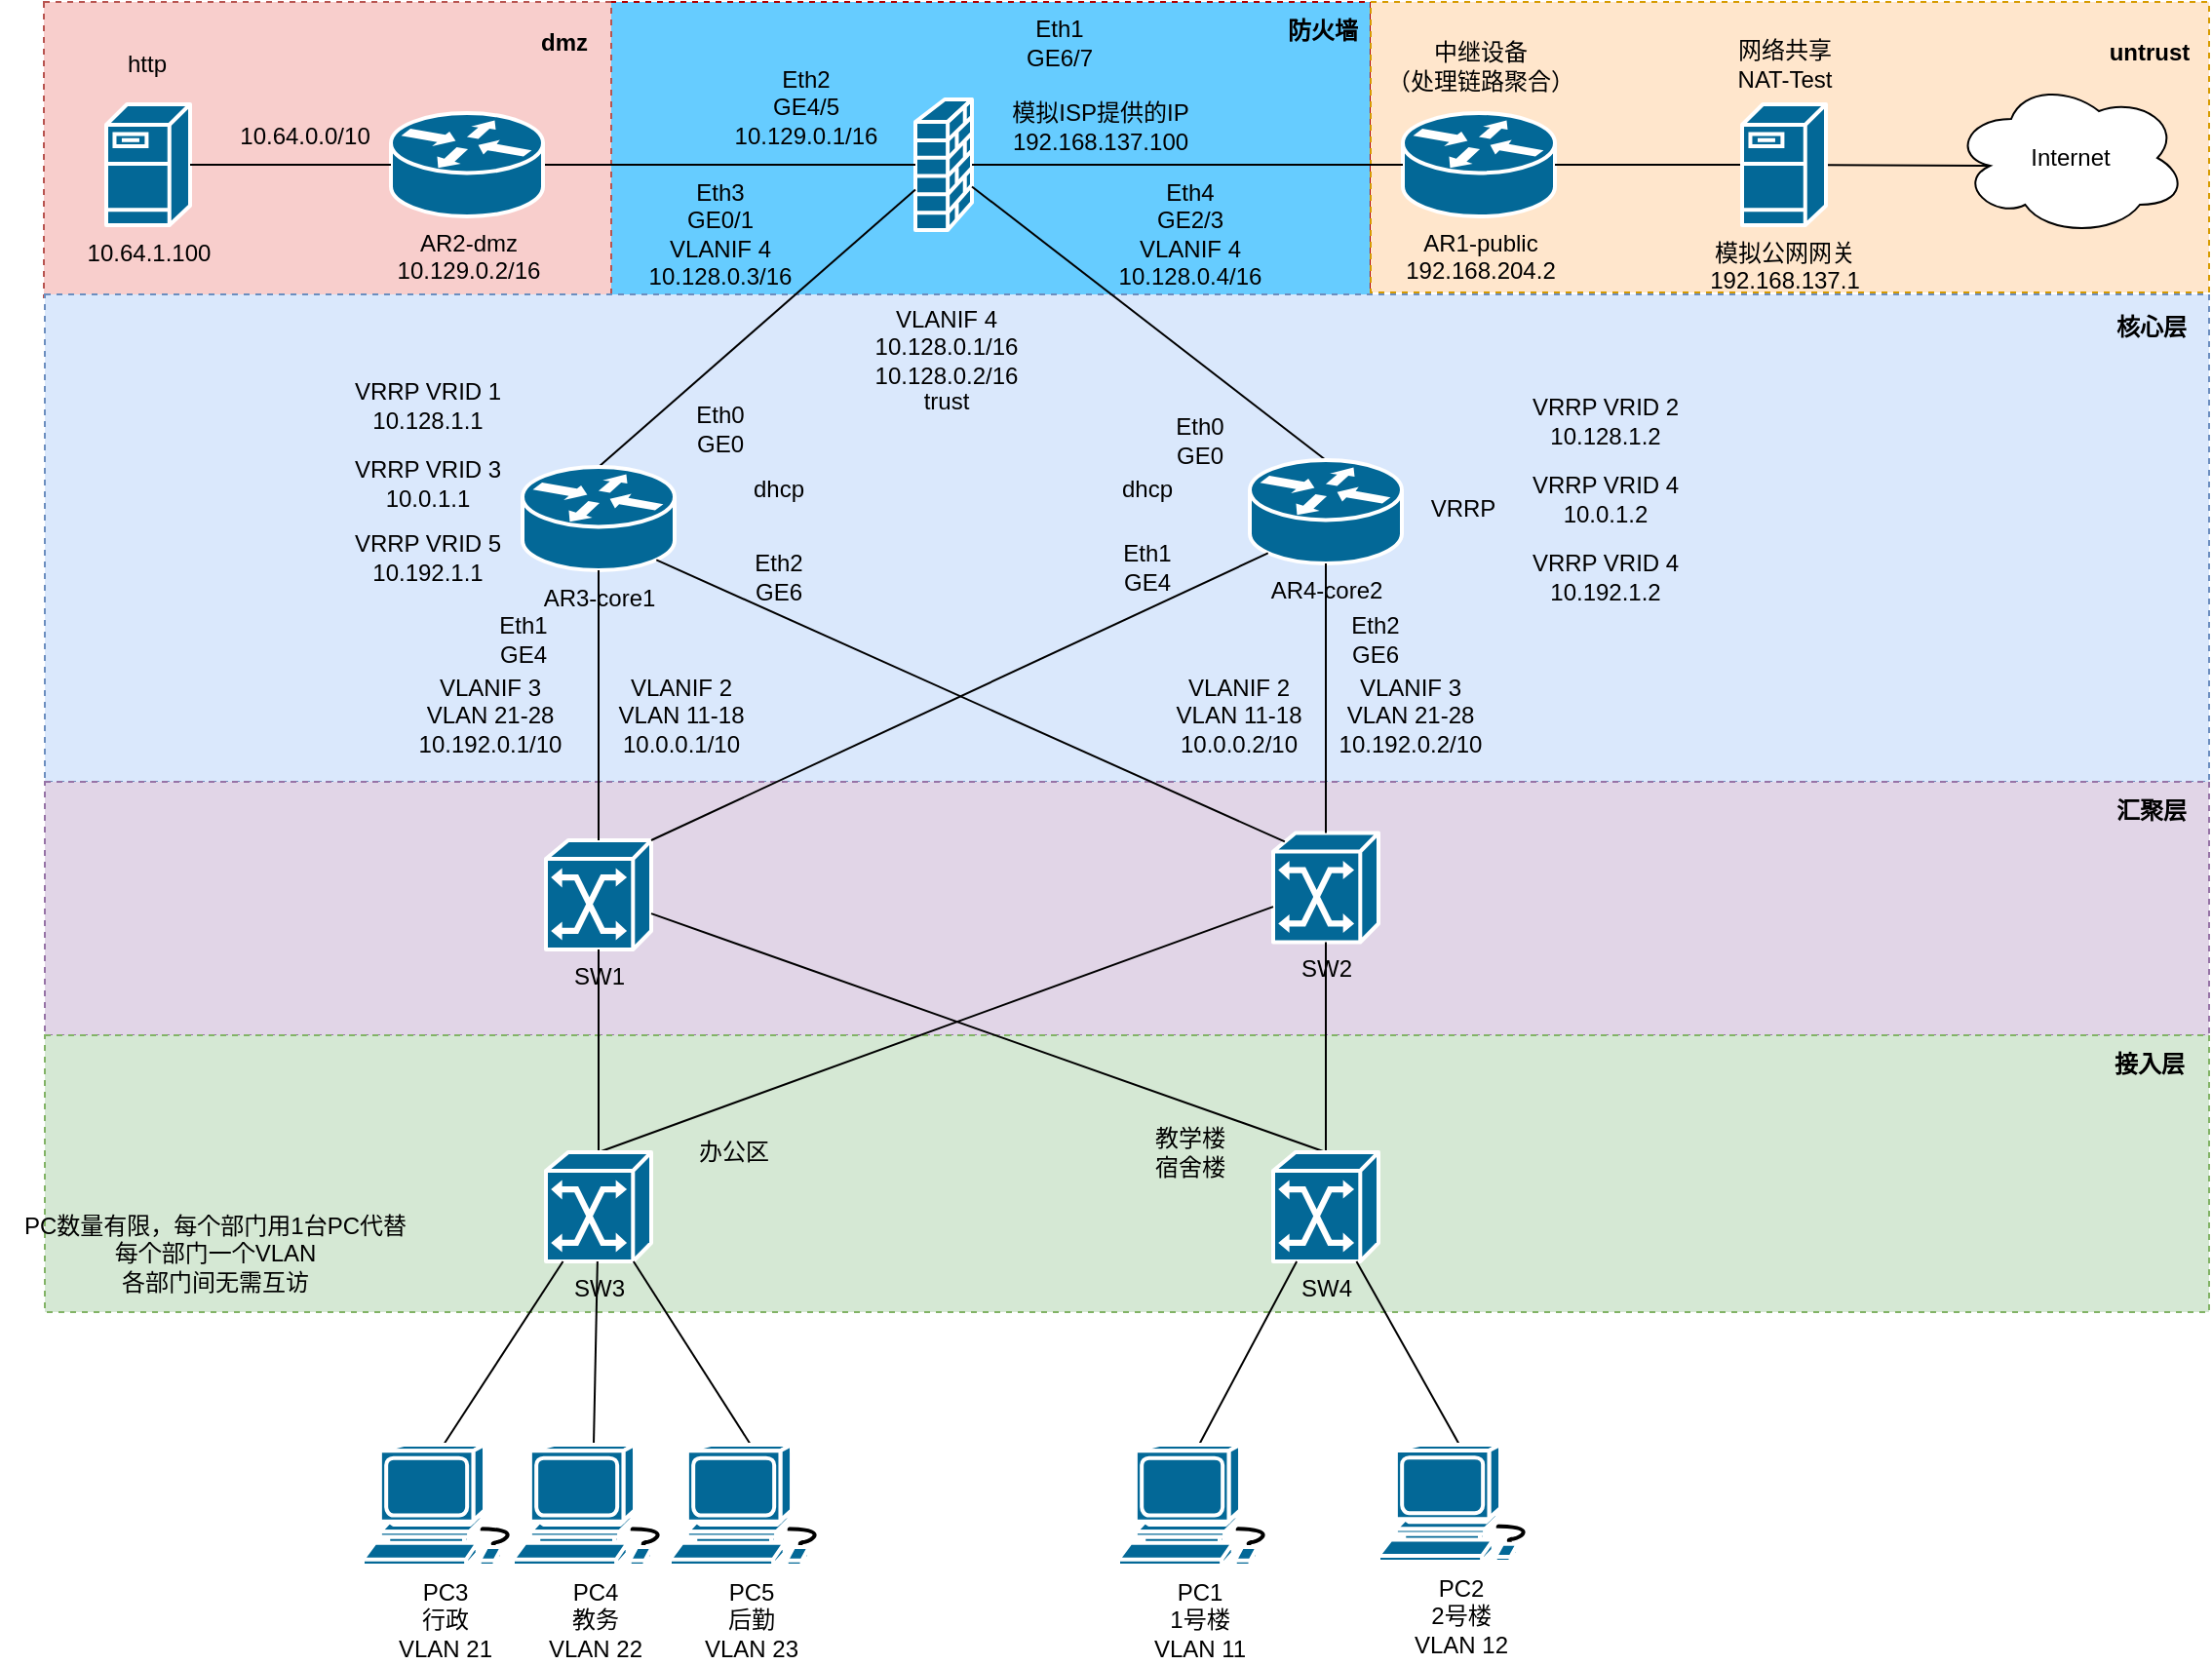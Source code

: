 <mxfile version="25.0.3">
  <diagram name="第 1 页" id="TNgkW0LLQJKGKH_O6mHP">
    <mxGraphModel dx="1621" dy="1171" grid="1" gridSize="10" guides="1" tooltips="1" connect="1" arrows="1" fold="1" page="0" pageScale="1" pageWidth="827" pageHeight="1169" math="0" shadow="0">
      <root>
        <mxCell id="0" />
        <mxCell id="1" parent="0" />
        <mxCell id="sXXriGGngjyK85Kr_pVM-2" value="" style="whiteSpace=wrap;html=1;fillColor=#66ccff;dashed=1;strokeColor=#B20000;fontColor=#ffffff;" vertex="1" parent="1">
          <mxGeometry x="230" y="-40" width="390" height="151.5" as="geometry" />
        </mxCell>
        <mxCell id="OKxPrB0xDgkwKKIO_z5v-99" value="" style="whiteSpace=wrap;html=1;fillColor=#f8cecc;dashed=1;strokeColor=#b85450;" parent="1" vertex="1">
          <mxGeometry x="-60.5" y="-40" width="291" height="151.5" as="geometry" />
        </mxCell>
        <mxCell id="OKxPrB0xDgkwKKIO_z5v-30" value="" style="whiteSpace=wrap;html=1;fillColor=#ffe6cc;dashed=1;strokeColor=#d79b00;" parent="1" vertex="1">
          <mxGeometry x="620" y="-40" width="430" height="149" as="geometry" />
        </mxCell>
        <mxCell id="OKxPrB0xDgkwKKIO_z5v-31" value="" style="whiteSpace=wrap;html=1;fillColor=#dae8fc;dashed=1;strokeColor=#6c8ebf;" parent="1" vertex="1">
          <mxGeometry x="-60" y="110" width="1110" height="250" as="geometry" />
        </mxCell>
        <mxCell id="OKxPrB0xDgkwKKIO_z5v-32" value="" style="whiteSpace=wrap;html=1;fillColor=#e1d5e7;dashed=1;strokeColor=#9673a6;" parent="1" vertex="1">
          <mxGeometry x="-60" y="360" width="1110" height="130" as="geometry" />
        </mxCell>
        <mxCell id="OKxPrB0xDgkwKKIO_z5v-33" value="" style="whiteSpace=wrap;html=1;fillColor=#d5e8d4;dashed=1;strokeColor=#82b366;" parent="1" vertex="1">
          <mxGeometry x="-60" y="490" width="1110" height="142" as="geometry" />
        </mxCell>
        <mxCell id="OKxPrB0xDgkwKKIO_z5v-1" value="AR1-public&lt;div&gt;192.168.204.2&lt;/div&gt;" style="shape=mxgraph.cisco.routers.router;sketch=0;html=1;pointerEvents=1;dashed=0;fillColor=#036897;strokeColor=#ffffff;strokeWidth=2;verticalLabelPosition=bottom;verticalAlign=top;align=center;outlineConnect=0;" parent="1" vertex="1">
          <mxGeometry x="636.5" y="17" width="78" height="53" as="geometry" />
        </mxCell>
        <mxCell id="WaT7aZ4GV9jZIhNz12hq-2" style="rounded=0;orthogonalLoop=1;jettySize=auto;html=1;exitX=0.16;exitY=0.55;exitDx=0;exitDy=0;exitPerimeter=0;endArrow=none;endFill=0;" parent="1" source="OKxPrB0xDgkwKKIO_z5v-2" target="WaT7aZ4GV9jZIhNz12hq-1" edge="1">
          <mxGeometry relative="1" as="geometry" />
        </mxCell>
        <mxCell id="OKxPrB0xDgkwKKIO_z5v-2" value="Internet" style="ellipse;shape=cloud;whiteSpace=wrap;html=1;" parent="1" vertex="1">
          <mxGeometry x="918.5" width="120" height="80" as="geometry" />
        </mxCell>
        <mxCell id="OKxPrB0xDgkwKKIO_z5v-3" style="rounded=0;orthogonalLoop=1;jettySize=auto;html=1;exitX=1;exitY=0.5;exitDx=0;exitDy=0;exitPerimeter=0;endArrow=none;endFill=0;" parent="1" source="OKxPrB0xDgkwKKIO_z5v-1" target="WaT7aZ4GV9jZIhNz12hq-1" edge="1">
          <mxGeometry relative="1" as="geometry" />
        </mxCell>
        <mxCell id="OKxPrB0xDgkwKKIO_z5v-4" value="" style="shape=mxgraph.cisco.security.firewall;sketch=0;html=1;pointerEvents=1;dashed=0;fillColor=#036897;strokeColor=#ffffff;strokeWidth=2;verticalLabelPosition=bottom;verticalAlign=top;align=center;outlineConnect=0;" parent="1" vertex="1">
          <mxGeometry x="386.5" y="10" width="29" height="67" as="geometry" />
        </mxCell>
        <mxCell id="OKxPrB0xDgkwKKIO_z5v-5" style="rounded=0;orthogonalLoop=1;jettySize=auto;html=1;exitX=1;exitY=0.5;exitDx=0;exitDy=0;exitPerimeter=0;entryX=0;entryY=0.5;entryDx=0;entryDy=0;entryPerimeter=0;endArrow=none;endFill=0;" parent="1" source="OKxPrB0xDgkwKKIO_z5v-4" target="OKxPrB0xDgkwKKIO_z5v-1" edge="1">
          <mxGeometry relative="1" as="geometry" />
        </mxCell>
        <mxCell id="OKxPrB0xDgkwKKIO_z5v-6" value="10.64.1.100" style="shape=mxgraph.cisco.servers.fileserver;sketch=0;html=1;pointerEvents=1;dashed=0;fillColor=#036897;strokeColor=#ffffff;strokeWidth=2;verticalLabelPosition=bottom;verticalAlign=top;align=center;outlineConnect=0;" parent="1" vertex="1">
          <mxGeometry x="-28.5" y="12.5" width="43" height="62" as="geometry" />
        </mxCell>
        <mxCell id="OKxPrB0xDgkwKKIO_z5v-9" style="rounded=0;orthogonalLoop=1;jettySize=auto;html=1;entryX=0;entryY=0.5;entryDx=0;entryDy=0;entryPerimeter=0;exitX=1;exitY=0.5;exitDx=0;exitDy=0;exitPerimeter=0;endArrow=none;endFill=0;" parent="1" source="OKxPrB0xDgkwKKIO_z5v-15" target="OKxPrB0xDgkwKKIO_z5v-4" edge="1">
          <mxGeometry relative="1" as="geometry">
            <mxPoint x="285.5" y="63.5" as="sourcePoint" />
          </mxGeometry>
        </mxCell>
        <mxCell id="OKxPrB0xDgkwKKIO_z5v-11" value="SW1" style="shape=mxgraph.cisco.switches.atm_switch;sketch=0;html=1;pointerEvents=1;dashed=0;fillColor=#036897;strokeColor=#ffffff;strokeWidth=2;verticalLabelPosition=bottom;verticalAlign=top;align=center;outlineConnect=0;" parent="1" vertex="1">
          <mxGeometry x="197" y="390" width="54" height="56" as="geometry" />
        </mxCell>
        <mxCell id="OKxPrB0xDgkwKKIO_z5v-12" value="SW2" style="shape=mxgraph.cisco.switches.atm_switch;sketch=0;html=1;pointerEvents=1;dashed=0;fillColor=#036897;strokeColor=#ffffff;strokeWidth=2;verticalLabelPosition=bottom;verticalAlign=top;align=center;outlineConnect=0;" parent="1" vertex="1">
          <mxGeometry x="570" y="386.25" width="54" height="56" as="geometry" />
        </mxCell>
        <mxCell id="OKxPrB0xDgkwKKIO_z5v-16" style="rounded=0;orthogonalLoop=1;jettySize=auto;html=1;exitX=0.5;exitY=0;exitDx=0;exitDy=0;exitPerimeter=0;endArrow=none;endFill=0;" parent="1" source="OKxPrB0xDgkwKKIO_z5v-13" target="OKxPrB0xDgkwKKIO_z5v-4" edge="1">
          <mxGeometry relative="1" as="geometry" />
        </mxCell>
        <mxCell id="OKxPrB0xDgkwKKIO_z5v-13" value="AR3-core1" style="shape=mxgraph.cisco.routers.router;sketch=0;html=1;pointerEvents=1;dashed=0;fillColor=#036897;strokeColor=#ffffff;strokeWidth=2;verticalLabelPosition=bottom;verticalAlign=top;align=center;outlineConnect=0;" parent="1" vertex="1">
          <mxGeometry x="185" y="198.5" width="78" height="53" as="geometry" />
        </mxCell>
        <mxCell id="OKxPrB0xDgkwKKIO_z5v-17" style="rounded=0;orthogonalLoop=1;jettySize=auto;html=1;exitX=0.5;exitY=0;exitDx=0;exitDy=0;exitPerimeter=0;endArrow=none;endFill=0;" parent="1" source="OKxPrB0xDgkwKKIO_z5v-14" target="OKxPrB0xDgkwKKIO_z5v-4" edge="1">
          <mxGeometry relative="1" as="geometry">
            <mxPoint x="437" y="120" as="targetPoint" />
          </mxGeometry>
        </mxCell>
        <mxCell id="OKxPrB0xDgkwKKIO_z5v-14" value="AR4-core2" style="shape=mxgraph.cisco.routers.router;sketch=0;html=1;pointerEvents=1;dashed=0;fillColor=#036897;strokeColor=#ffffff;strokeWidth=2;verticalLabelPosition=bottom;verticalAlign=top;align=center;outlineConnect=0;" parent="1" vertex="1">
          <mxGeometry x="558" y="195" width="78" height="53" as="geometry" />
        </mxCell>
        <mxCell id="OKxPrB0xDgkwKKIO_z5v-15" value="AR2-dmz&lt;div&gt;10.129.0.2/16&lt;/div&gt;" style="shape=mxgraph.cisco.routers.router;sketch=0;html=1;pointerEvents=1;dashed=0;fillColor=#036897;strokeColor=#ffffff;strokeWidth=2;verticalLabelPosition=bottom;verticalAlign=top;align=center;outlineConnect=0;" parent="1" vertex="1">
          <mxGeometry x="117.5" y="17" width="78" height="53" as="geometry" />
        </mxCell>
        <mxCell id="OKxPrB0xDgkwKKIO_z5v-20" style="rounded=0;orthogonalLoop=1;jettySize=auto;html=1;exitX=0.5;exitY=0;exitDx=0;exitDy=0;exitPerimeter=0;entryX=0.5;entryY=1;entryDx=0;entryDy=0;entryPerimeter=0;endArrow=none;endFill=0;" parent="1" source="OKxPrB0xDgkwKKIO_z5v-11" target="OKxPrB0xDgkwKKIO_z5v-13" edge="1">
          <mxGeometry relative="1" as="geometry" />
        </mxCell>
        <mxCell id="OKxPrB0xDgkwKKIO_z5v-21" style="rounded=0;orthogonalLoop=1;jettySize=auto;html=1;exitX=0.5;exitY=0;exitDx=0;exitDy=0;exitPerimeter=0;entryX=0.5;entryY=1;entryDx=0;entryDy=0;entryPerimeter=0;endArrow=none;endFill=0;" parent="1" source="OKxPrB0xDgkwKKIO_z5v-12" target="OKxPrB0xDgkwKKIO_z5v-14" edge="1">
          <mxGeometry relative="1" as="geometry" />
        </mxCell>
        <mxCell id="OKxPrB0xDgkwKKIO_z5v-23" style="rounded=0;orthogonalLoop=1;jettySize=auto;html=1;exitX=0.11;exitY=0.08;exitDx=0;exitDy=0;exitPerimeter=0;entryX=0.88;entryY=0.9;entryDx=0;entryDy=0;entryPerimeter=0;endArrow=none;endFill=0;" parent="1" source="OKxPrB0xDgkwKKIO_z5v-12" target="OKxPrB0xDgkwKKIO_z5v-13" edge="1">
          <mxGeometry relative="1" as="geometry" />
        </mxCell>
        <mxCell id="OKxPrB0xDgkwKKIO_z5v-24" style="rounded=0;orthogonalLoop=1;jettySize=auto;html=1;exitX=1;exitY=0;exitDx=0;exitDy=0;exitPerimeter=0;entryX=0.12;entryY=0.9;entryDx=0;entryDy=0;entryPerimeter=0;endArrow=none;endFill=0;" parent="1" source="OKxPrB0xDgkwKKIO_z5v-11" target="OKxPrB0xDgkwKKIO_z5v-14" edge="1">
          <mxGeometry relative="1" as="geometry" />
        </mxCell>
        <mxCell id="OKxPrB0xDgkwKKIO_z5v-45" style="rounded=0;orthogonalLoop=1;jettySize=auto;html=1;exitX=0.5;exitY=0;exitDx=0;exitDy=0;exitPerimeter=0;endArrow=none;endFill=0;" parent="1" source="OKxPrB0xDgkwKKIO_z5v-26" target="OKxPrB0xDgkwKKIO_z5v-11" edge="1">
          <mxGeometry relative="1" as="geometry" />
        </mxCell>
        <mxCell id="OKxPrB0xDgkwKKIO_z5v-48" style="rounded=0;orthogonalLoop=1;jettySize=auto;html=1;exitX=0.5;exitY=0;exitDx=0;exitDy=0;exitPerimeter=0;endArrow=none;endFill=0;" parent="1" source="OKxPrB0xDgkwKKIO_z5v-26" target="OKxPrB0xDgkwKKIO_z5v-12" edge="1">
          <mxGeometry relative="1" as="geometry" />
        </mxCell>
        <mxCell id="OKxPrB0xDgkwKKIO_z5v-26" value="SW3" style="shape=mxgraph.cisco.switches.atm_switch;sketch=0;html=1;pointerEvents=1;dashed=0;fillColor=#036897;strokeColor=#ffffff;strokeWidth=2;verticalLabelPosition=bottom;verticalAlign=top;align=center;outlineConnect=0;" parent="1" vertex="1">
          <mxGeometry x="197" y="550" width="54" height="56" as="geometry" />
        </mxCell>
        <mxCell id="OKxPrB0xDgkwKKIO_z5v-49" style="rounded=0;orthogonalLoop=1;jettySize=auto;html=1;exitX=0.5;exitY=0;exitDx=0;exitDy=0;exitPerimeter=0;endArrow=none;endFill=0;" parent="1" source="OKxPrB0xDgkwKKIO_z5v-27" target="OKxPrB0xDgkwKKIO_z5v-11" edge="1">
          <mxGeometry relative="1" as="geometry" />
        </mxCell>
        <mxCell id="OKxPrB0xDgkwKKIO_z5v-50" style="rounded=0;orthogonalLoop=1;jettySize=auto;html=1;exitX=0.5;exitY=0;exitDx=0;exitDy=0;exitPerimeter=0;endArrow=none;endFill=0;" parent="1" source="OKxPrB0xDgkwKKIO_z5v-27" target="OKxPrB0xDgkwKKIO_z5v-12" edge="1">
          <mxGeometry relative="1" as="geometry" />
        </mxCell>
        <mxCell id="OKxPrB0xDgkwKKIO_z5v-27" value="SW4" style="shape=mxgraph.cisco.switches.atm_switch;sketch=0;html=1;pointerEvents=1;dashed=0;fillColor=#036897;strokeColor=#ffffff;strokeWidth=2;verticalLabelPosition=bottom;verticalAlign=top;align=center;outlineConnect=0;" parent="1" vertex="1">
          <mxGeometry x="570" y="550" width="54" height="56" as="geometry" />
        </mxCell>
        <mxCell id="OKxPrB0xDgkwKKIO_z5v-43" style="rounded=0;orthogonalLoop=1;jettySize=auto;html=1;exitX=0.5;exitY=0;exitDx=0;exitDy=0;exitPerimeter=0;endArrow=none;endFill=0;" parent="1" source="OKxPrB0xDgkwKKIO_z5v-39" target="OKxPrB0xDgkwKKIO_z5v-26" edge="1">
          <mxGeometry relative="1" as="geometry" />
        </mxCell>
        <mxCell id="OKxPrB0xDgkwKKIO_z5v-39" value="&lt;div&gt;PC3&lt;/div&gt;行政&lt;div&gt;VLAN 21&lt;/div&gt;" style="shape=mxgraph.cisco.computers_and_peripherals.workstation;sketch=0;html=1;pointerEvents=1;dashed=0;fillColor=#036897;strokeColor=#ffffff;strokeWidth=2;verticalLabelPosition=bottom;verticalAlign=top;align=center;outlineConnect=0;" parent="1" vertex="1">
          <mxGeometry x="103" y="700" width="83" height="62" as="geometry" />
        </mxCell>
        <mxCell id="OKxPrB0xDgkwKKIO_z5v-44" style="rounded=0;orthogonalLoop=1;jettySize=auto;html=1;exitX=0.5;exitY=0;exitDx=0;exitDy=0;exitPerimeter=0;endArrow=none;endFill=0;" parent="1" source="OKxPrB0xDgkwKKIO_z5v-40" target="OKxPrB0xDgkwKKIO_z5v-26" edge="1">
          <mxGeometry relative="1" as="geometry" />
        </mxCell>
        <mxCell id="OKxPrB0xDgkwKKIO_z5v-40" value="&lt;div&gt;PC4&lt;/div&gt;&lt;div&gt;教务&lt;/div&gt;&lt;div&gt;VLAN 22&lt;/div&gt;" style="shape=mxgraph.cisco.computers_and_peripherals.workstation;sketch=0;html=1;pointerEvents=1;dashed=0;fillColor=#036897;strokeColor=#ffffff;strokeWidth=2;verticalLabelPosition=bottom;verticalAlign=top;align=center;outlineConnect=0;" parent="1" vertex="1">
          <mxGeometry x="180" y="700" width="83" height="62" as="geometry" />
        </mxCell>
        <mxCell id="OKxPrB0xDgkwKKIO_z5v-51" style="rounded=0;orthogonalLoop=1;jettySize=auto;html=1;exitX=0.5;exitY=0;exitDx=0;exitDy=0;exitPerimeter=0;endArrow=none;endFill=0;" parent="1" source="OKxPrB0xDgkwKKIO_z5v-41" target="OKxPrB0xDgkwKKIO_z5v-27" edge="1">
          <mxGeometry relative="1" as="geometry" />
        </mxCell>
        <mxCell id="OKxPrB0xDgkwKKIO_z5v-41" value="&lt;div&gt;PC1&lt;/div&gt;1号楼&lt;div&gt;VLAN 11&lt;/div&gt;" style="shape=mxgraph.cisco.computers_and_peripherals.workstation;sketch=0;html=1;pointerEvents=1;dashed=0;fillColor=#036897;strokeColor=#ffffff;strokeWidth=2;verticalLabelPosition=bottom;verticalAlign=top;align=center;outlineConnect=0;" parent="1" vertex="1">
          <mxGeometry x="490.5" y="700" width="83" height="62" as="geometry" />
        </mxCell>
        <mxCell id="OKxPrB0xDgkwKKIO_z5v-52" style="rounded=0;orthogonalLoop=1;jettySize=auto;html=1;exitX=0.5;exitY=0;exitDx=0;exitDy=0;exitPerimeter=0;endArrow=none;endFill=0;" parent="1" source="OKxPrB0xDgkwKKIO_z5v-42" target="OKxPrB0xDgkwKKIO_z5v-27" edge="1">
          <mxGeometry relative="1" as="geometry" />
        </mxCell>
        <mxCell id="OKxPrB0xDgkwKKIO_z5v-42" value="&lt;div&gt;PC2&lt;/div&gt;2号楼&lt;div&gt;VLAN 12&lt;/div&gt;" style="shape=mxgraph.cisco.computers_and_peripherals.workstation;sketch=0;html=1;pointerEvents=1;dashed=0;fillColor=#036897;strokeColor=#ffffff;strokeWidth=2;verticalLabelPosition=bottom;verticalAlign=top;align=center;outlineConnect=0;" parent="1" vertex="1">
          <mxGeometry x="624" y="700" width="83" height="60" as="geometry" />
        </mxCell>
        <mxCell id="OKxPrB0xDgkwKKIO_z5v-57" value="&lt;b&gt;dmz&lt;/b&gt;" style="text;html=1;align=center;verticalAlign=middle;resizable=0;points=[];autosize=1;strokeColor=none;fillColor=none;" parent="1" vertex="1">
          <mxGeometry x="180.5" y="-34.5" width="50" height="30" as="geometry" />
        </mxCell>
        <mxCell id="OKxPrB0xDgkwKKIO_z5v-60" value="trust" style="text;html=1;align=center;verticalAlign=middle;resizable=0;points=[];autosize=1;strokeColor=none;fillColor=none;" parent="1" vertex="1">
          <mxGeometry x="377" y="150" width="50" height="30" as="geometry" />
        </mxCell>
        <mxCell id="OKxPrB0xDgkwKKIO_z5v-63" value="&lt;b&gt;untrust&lt;/b&gt;" style="text;html=1;align=center;verticalAlign=middle;resizable=0;points=[];autosize=1;strokeColor=none;fillColor=none;" parent="1" vertex="1">
          <mxGeometry x="988.5" y="-29.5" width="60" height="30" as="geometry" />
        </mxCell>
        <mxCell id="OKxPrB0xDgkwKKIO_z5v-64" value="&lt;b&gt;核心层&lt;/b&gt;" style="text;html=1;align=center;verticalAlign=middle;resizable=0;points=[];autosize=1;strokeColor=none;fillColor=none;" parent="1" vertex="1">
          <mxGeometry x="990" y="111.5" width="60" height="30" as="geometry" />
        </mxCell>
        <mxCell id="OKxPrB0xDgkwKKIO_z5v-66" value="&lt;b&gt;汇聚层&lt;/b&gt;" style="text;html=1;align=center;verticalAlign=middle;resizable=0;points=[];autosize=1;strokeColor=none;fillColor=none;" parent="1" vertex="1">
          <mxGeometry x="990" y="360" width="60" height="30" as="geometry" />
        </mxCell>
        <mxCell id="OKxPrB0xDgkwKKIO_z5v-67" value="&lt;b&gt;接入层&lt;/b&gt;" style="text;html=1;align=center;verticalAlign=middle;resizable=0;points=[];autosize=1;strokeColor=none;fillColor=none;" parent="1" vertex="1">
          <mxGeometry x="988.5" y="490" width="60" height="30" as="geometry" />
        </mxCell>
        <mxCell id="OKxPrB0xDgkwKKIO_z5v-69" value="dhcp" style="text;html=1;align=center;verticalAlign=middle;resizable=0;points=[];autosize=1;strokeColor=none;fillColor=none;" parent="1" vertex="1">
          <mxGeometry x="291" y="195" width="50" height="30" as="geometry" />
        </mxCell>
        <mxCell id="OKxPrB0xDgkwKKIO_z5v-71" value="http" style="text;html=1;align=center;verticalAlign=middle;resizable=0;points=[];autosize=1;strokeColor=none;fillColor=none;" parent="1" vertex="1">
          <mxGeometry x="-28.5" y="-23.5" width="40" height="30" as="geometry" />
        </mxCell>
        <mxCell id="OKxPrB0xDgkwKKIO_z5v-74" value="PC数量有限，每个部门用1台PC代替&lt;div&gt;&lt;div&gt;每个部门一个VLAN&lt;/div&gt;&lt;/div&gt;&lt;div&gt;各部门间无需互访&lt;/div&gt;" style="text;html=1;align=center;verticalAlign=middle;resizable=0;points=[];autosize=1;strokeColor=none;fillColor=none;" parent="1" vertex="1">
          <mxGeometry x="-83" y="572" width="220" height="60" as="geometry" />
        </mxCell>
        <mxCell id="OKxPrB0xDgkwKKIO_z5v-75" value="办公区" style="text;html=1;align=center;verticalAlign=middle;resizable=0;points=[];autosize=1;strokeColor=none;fillColor=none;" parent="1" vertex="1">
          <mxGeometry x="263" y="535" width="60" height="30" as="geometry" />
        </mxCell>
        <mxCell id="OKxPrB0xDgkwKKIO_z5v-76" value="教学楼&lt;div&gt;宿舍楼&lt;/div&gt;" style="text;html=1;align=center;verticalAlign=middle;resizable=0;points=[];autosize=1;strokeColor=none;fillColor=none;" parent="1" vertex="1">
          <mxGeometry x="497" y="530" width="60" height="40" as="geometry" />
        </mxCell>
        <mxCell id="OKxPrB0xDgkwKKIO_z5v-80" value="10.64.0.0/10" style="text;html=1;align=center;verticalAlign=middle;resizable=0;points=[];autosize=1;strokeColor=none;fillColor=none;" parent="1" vertex="1">
          <mxGeometry x="27.5" y="13.5" width="90" height="30" as="geometry" />
        </mxCell>
        <mxCell id="OKxPrB0xDgkwKKIO_z5v-84" value="模拟ISP提供的IP&lt;div&gt;192.168.137.100&lt;/div&gt;" style="text;html=1;align=center;verticalAlign=middle;resizable=0;points=[];autosize=1;strokeColor=none;fillColor=none;" parent="1" vertex="1">
          <mxGeometry x="425.5" y="3.5" width="110" height="40" as="geometry" />
        </mxCell>
        <mxCell id="OKxPrB0xDgkwKKIO_z5v-85" value="VRRP" style="text;html=1;align=center;verticalAlign=middle;resizable=0;points=[];autosize=1;strokeColor=none;fillColor=none;" parent="1" vertex="1">
          <mxGeometry x="636.5" y="205" width="60" height="30" as="geometry" />
        </mxCell>
        <mxCell id="OKxPrB0xDgkwKKIO_z5v-88" style="rounded=0;orthogonalLoop=1;jettySize=auto;html=1;exitX=1;exitY=0.5;exitDx=0;exitDy=0;exitPerimeter=0;entryX=0;entryY=0.5;entryDx=0;entryDy=0;entryPerimeter=0;endArrow=none;endFill=0;" parent="1" source="OKxPrB0xDgkwKKIO_z5v-6" target="OKxPrB0xDgkwKKIO_z5v-15" edge="1">
          <mxGeometry relative="1" as="geometry">
            <mxPoint x="-25.5" y="-5" as="sourcePoint" />
          </mxGeometry>
        </mxCell>
        <mxCell id="OKxPrB0xDgkwKKIO_z5v-96" value="dhcp" style="text;html=1;align=center;verticalAlign=middle;resizable=0;points=[];autosize=1;strokeColor=none;fillColor=none;" parent="1" vertex="1">
          <mxGeometry x="480" y="195" width="50" height="30" as="geometry" />
        </mxCell>
        <mxCell id="OKxPrB0xDgkwKKIO_z5v-101" style="rounded=0;orthogonalLoop=1;jettySize=auto;html=1;exitX=0.5;exitY=0;exitDx=0;exitDy=0;exitPerimeter=0;endArrow=none;endFill=0;" parent="1" source="OKxPrB0xDgkwKKIO_z5v-100" target="OKxPrB0xDgkwKKIO_z5v-26" edge="1">
          <mxGeometry relative="1" as="geometry" />
        </mxCell>
        <mxCell id="OKxPrB0xDgkwKKIO_z5v-100" value="&lt;div&gt;PC5&lt;/div&gt;&lt;div&gt;后勤&lt;/div&gt;&lt;div&gt;&lt;span style=&quot;background-color: initial;&quot;&gt;VLAN 23&lt;/span&gt;&lt;/div&gt;" style="shape=mxgraph.cisco.computers_and_peripherals.workstation;sketch=0;html=1;pointerEvents=1;dashed=0;fillColor=#036897;strokeColor=#ffffff;strokeWidth=2;verticalLabelPosition=bottom;verticalAlign=top;align=center;outlineConnect=0;" parent="1" vertex="1">
          <mxGeometry x="260.5" y="700" width="83" height="62" as="geometry" />
        </mxCell>
        <mxCell id="OKxPrB0xDgkwKKIO_z5v-102" value="&lt;div&gt;Eth0&lt;/div&gt;GE0" style="text;html=1;align=center;verticalAlign=middle;resizable=0;points=[];autosize=1;strokeColor=none;fillColor=none;" parent="1" vertex="1">
          <mxGeometry x="260.5" y="158.5" width="50" height="40" as="geometry" />
        </mxCell>
        <mxCell id="OKxPrB0xDgkwKKIO_z5v-103" value="&lt;div&gt;Eth0&lt;/div&gt;GE0" style="text;html=1;align=center;verticalAlign=middle;resizable=0;points=[];autosize=1;strokeColor=none;fillColor=none;" parent="1" vertex="1">
          <mxGeometry x="507" y="165" width="50" height="40" as="geometry" />
        </mxCell>
        <mxCell id="OKxPrB0xDgkwKKIO_z5v-105" value="&lt;div&gt;Eth1&lt;/div&gt;GE4" style="text;html=1;align=center;verticalAlign=middle;resizable=0;points=[];autosize=1;strokeColor=none;fillColor=none;" parent="1" vertex="1">
          <mxGeometry x="160" y="266.5" width="50" height="40" as="geometry" />
        </mxCell>
        <mxCell id="OKxPrB0xDgkwKKIO_z5v-106" value="Eth2&lt;div&gt;GE6&lt;/div&gt;" style="text;html=1;align=center;verticalAlign=middle;resizable=0;points=[];autosize=1;strokeColor=none;fillColor=none;" parent="1" vertex="1">
          <mxGeometry x="597" y="266.5" width="50" height="40" as="geometry" />
        </mxCell>
        <mxCell id="OKxPrB0xDgkwKKIO_z5v-107" value="&lt;div&gt;Eth2&lt;/div&gt;GE6" style="text;html=1;align=center;verticalAlign=middle;resizable=0;points=[];autosize=1;strokeColor=none;fillColor=none;" parent="1" vertex="1">
          <mxGeometry x="291" y="235" width="50" height="40" as="geometry" />
        </mxCell>
        <mxCell id="OKxPrB0xDgkwKKIO_z5v-108" value="Eth1&lt;div&gt;GE4&lt;/div&gt;" style="text;html=1;align=center;verticalAlign=middle;resizable=0;points=[];autosize=1;strokeColor=none;fillColor=none;" parent="1" vertex="1">
          <mxGeometry x="480" y="230" width="50" height="40" as="geometry" />
        </mxCell>
        <mxCell id="OKxPrB0xDgkwKKIO_z5v-112" value="&lt;div&gt;Eth3&lt;/div&gt;GE0/1&lt;div&gt;VLANIF 4&lt;div&gt;10.128.0.3/16&lt;/div&gt;&lt;/div&gt;" style="text;html=1;align=center;verticalAlign=middle;resizable=0;points=[];autosize=1;strokeColor=none;fillColor=none;" parent="1" vertex="1">
          <mxGeometry x="235.5" y="43.5" width="100" height="70" as="geometry" />
        </mxCell>
        <mxCell id="OKxPrB0xDgkwKKIO_z5v-113" value="&lt;div&gt;Eth4&lt;/div&gt;GE2/3&lt;div&gt;VLANIF 4&lt;div&gt;10.128.0.4/16&lt;/div&gt;&lt;/div&gt;" style="text;html=1;align=center;verticalAlign=middle;resizable=0;points=[];autosize=1;strokeColor=none;fillColor=none;" parent="1" vertex="1">
          <mxGeometry x="477" y="43.5" width="100" height="70" as="geometry" />
        </mxCell>
        <mxCell id="OKxPrB0xDgkwKKIO_z5v-114" value="&lt;div&gt;Eth2&lt;/div&gt;GE4/5&lt;div&gt;10.129.0.1/16&lt;/div&gt;" style="text;html=1;align=center;verticalAlign=middle;resizable=0;points=[];autosize=1;strokeColor=none;fillColor=none;" parent="1" vertex="1">
          <mxGeometry x="279.5" y="-16.5" width="100" height="60" as="geometry" />
        </mxCell>
        <mxCell id="OKxPrB0xDgkwKKIO_z5v-115" value="&lt;div&gt;Eth1&lt;/div&gt;GE6/7" style="text;html=1;align=center;verticalAlign=middle;resizable=0;points=[];autosize=1;strokeColor=none;fillColor=none;" parent="1" vertex="1">
          <mxGeometry x="430" y="-39.5" width="60" height="40" as="geometry" />
        </mxCell>
        <mxCell id="8mNXo8YSzwnF-AT6geSr-1" value="VRRP VRID 1&lt;div&gt;10.128.1.1&lt;/div&gt;" style="text;html=1;align=center;verticalAlign=middle;resizable=0;points=[];autosize=1;strokeColor=none;fillColor=none;" parent="1" vertex="1">
          <mxGeometry x="86" y="146.5" width="100" height="40" as="geometry" />
        </mxCell>
        <mxCell id="8mNXo8YSzwnF-AT6geSr-2" value="VRRP VRID 2&lt;div&gt;10.128.1.2&lt;/div&gt;" style="text;html=1;align=center;verticalAlign=middle;resizable=0;points=[];autosize=1;strokeColor=none;fillColor=none;" parent="1" vertex="1">
          <mxGeometry x="690" y="155" width="100" height="40" as="geometry" />
        </mxCell>
        <mxCell id="8mNXo8YSzwnF-AT6geSr-3" value="VRRP VRID 3&lt;div&gt;10.0.1.1&lt;/div&gt;" style="text;html=1;align=center;verticalAlign=middle;resizable=0;points=[];autosize=1;strokeColor=none;fillColor=none;" parent="1" vertex="1">
          <mxGeometry x="86" y="186.5" width="100" height="40" as="geometry" />
        </mxCell>
        <mxCell id="8mNXo8YSzwnF-AT6geSr-4" value="VRRP VRID 4&lt;div&gt;10.0.1.2&lt;/div&gt;" style="text;html=1;align=center;verticalAlign=middle;resizable=0;points=[];autosize=1;strokeColor=none;fillColor=none;" parent="1" vertex="1">
          <mxGeometry x="690" y="195" width="100" height="40" as="geometry" />
        </mxCell>
        <mxCell id="8mNXo8YSzwnF-AT6geSr-5" value="VLANIF 2&lt;div&gt;VLAN 11-18&lt;/div&gt;&lt;div&gt;10.0.0.1/10&lt;/div&gt;" style="text;html=1;align=center;verticalAlign=middle;resizable=0;points=[];autosize=1;strokeColor=none;fillColor=none;" parent="1" vertex="1">
          <mxGeometry x="220.5" y="296.25" width="90" height="60" as="geometry" />
        </mxCell>
        <mxCell id="8mNXo8YSzwnF-AT6geSr-6" value="VLANIF 2&lt;div&gt;VLAN 11-18&lt;/div&gt;&lt;div&gt;10.0.0.2/10&lt;/div&gt;" style="text;html=1;align=center;verticalAlign=middle;resizable=0;points=[];autosize=1;strokeColor=none;fillColor=none;" parent="1" vertex="1">
          <mxGeometry x="507" y="296.25" width="90" height="60" as="geometry" />
        </mxCell>
        <mxCell id="c4X52kRVc_AipKpNaiow-1" value="VRRP VRID 5&lt;div&gt;10.192.1.1&lt;/div&gt;" style="text;html=1;align=center;verticalAlign=middle;resizable=0;points=[];autosize=1;strokeColor=none;fillColor=none;" parent="1" vertex="1">
          <mxGeometry x="86" y="225" width="100" height="40" as="geometry" />
        </mxCell>
        <mxCell id="c4X52kRVc_AipKpNaiow-2" value="VLANIF 3&lt;div&gt;VLAN 21-28&lt;/div&gt;&lt;div&gt;10.192.0.1/10&lt;/div&gt;" style="text;html=1;align=center;verticalAlign=middle;resizable=0;points=[];autosize=1;strokeColor=none;fillColor=none;" parent="1" vertex="1">
          <mxGeometry x="117.5" y="296.25" width="100" height="60" as="geometry" />
        </mxCell>
        <mxCell id="c4X52kRVc_AipKpNaiow-3" value="VRRP VRID 4&lt;div&gt;10.192.1.2&lt;/div&gt;" style="text;html=1;align=center;verticalAlign=middle;resizable=0;points=[];autosize=1;strokeColor=none;fillColor=none;" parent="1" vertex="1">
          <mxGeometry x="690" y="235" width="100" height="40" as="geometry" />
        </mxCell>
        <mxCell id="c4X52kRVc_AipKpNaiow-4" value="VLANIF 3&lt;div&gt;VLAN 21-28&lt;/div&gt;&lt;div&gt;10.192.0.2/10&lt;/div&gt;" style="text;html=1;align=center;verticalAlign=middle;resizable=0;points=[];autosize=1;strokeColor=none;fillColor=none;" parent="1" vertex="1">
          <mxGeometry x="590" y="296.25" width="100" height="60" as="geometry" />
        </mxCell>
        <mxCell id="c4X52kRVc_AipKpNaiow-6" value="中继设备&lt;div&gt;（处理链路聚合）&lt;/div&gt;" style="text;html=1;align=center;verticalAlign=middle;resizable=0;points=[];autosize=1;strokeColor=none;fillColor=none;" parent="1" vertex="1">
          <mxGeometry x="615.5" y="-27.5" width="120" height="40" as="geometry" />
        </mxCell>
        <mxCell id="WaT7aZ4GV9jZIhNz12hq-1" value="&lt;div&gt;模拟公网网关&lt;/div&gt;192.168.137.1" style="shape=mxgraph.cisco.servers.fileserver;sketch=0;html=1;pointerEvents=1;dashed=0;fillColor=#036897;strokeColor=#ffffff;strokeWidth=2;verticalLabelPosition=bottom;verticalAlign=top;align=center;outlineConnect=0;" parent="1" vertex="1">
          <mxGeometry x="810.5" y="12.5" width="43" height="62" as="geometry" />
        </mxCell>
        <mxCell id="WaT7aZ4GV9jZIhNz12hq-3" value="网络共享&lt;div&gt;NAT-Test&lt;/div&gt;" style="text;html=1;align=center;verticalAlign=middle;resizable=0;points=[];autosize=1;strokeColor=none;fillColor=none;" parent="1" vertex="1">
          <mxGeometry x="797" y="-28.5" width="70" height="40" as="geometry" />
        </mxCell>
        <mxCell id="WaT7aZ4GV9jZIhNz12hq-6" value="VLANIF 4&lt;div&gt;10.128.0.1/16&lt;/div&gt;&lt;div&gt;10.128.0.2/16&lt;/div&gt;" style="text;html=1;align=center;verticalAlign=middle;resizable=0;points=[];autosize=1;strokeColor=none;fillColor=none;" vertex="1" parent="1">
          <mxGeometry x="352" y="106.5" width="100" height="60" as="geometry" />
        </mxCell>
        <mxCell id="sXXriGGngjyK85Kr_pVM-3" value="&lt;b&gt;防火墙&lt;/b&gt;" style="text;html=1;align=center;verticalAlign=middle;resizable=0;points=[];autosize=1;strokeColor=none;fillColor=none;" vertex="1" parent="1">
          <mxGeometry x="565" y="-40" width="60" height="30" as="geometry" />
        </mxCell>
      </root>
    </mxGraphModel>
  </diagram>
</mxfile>
